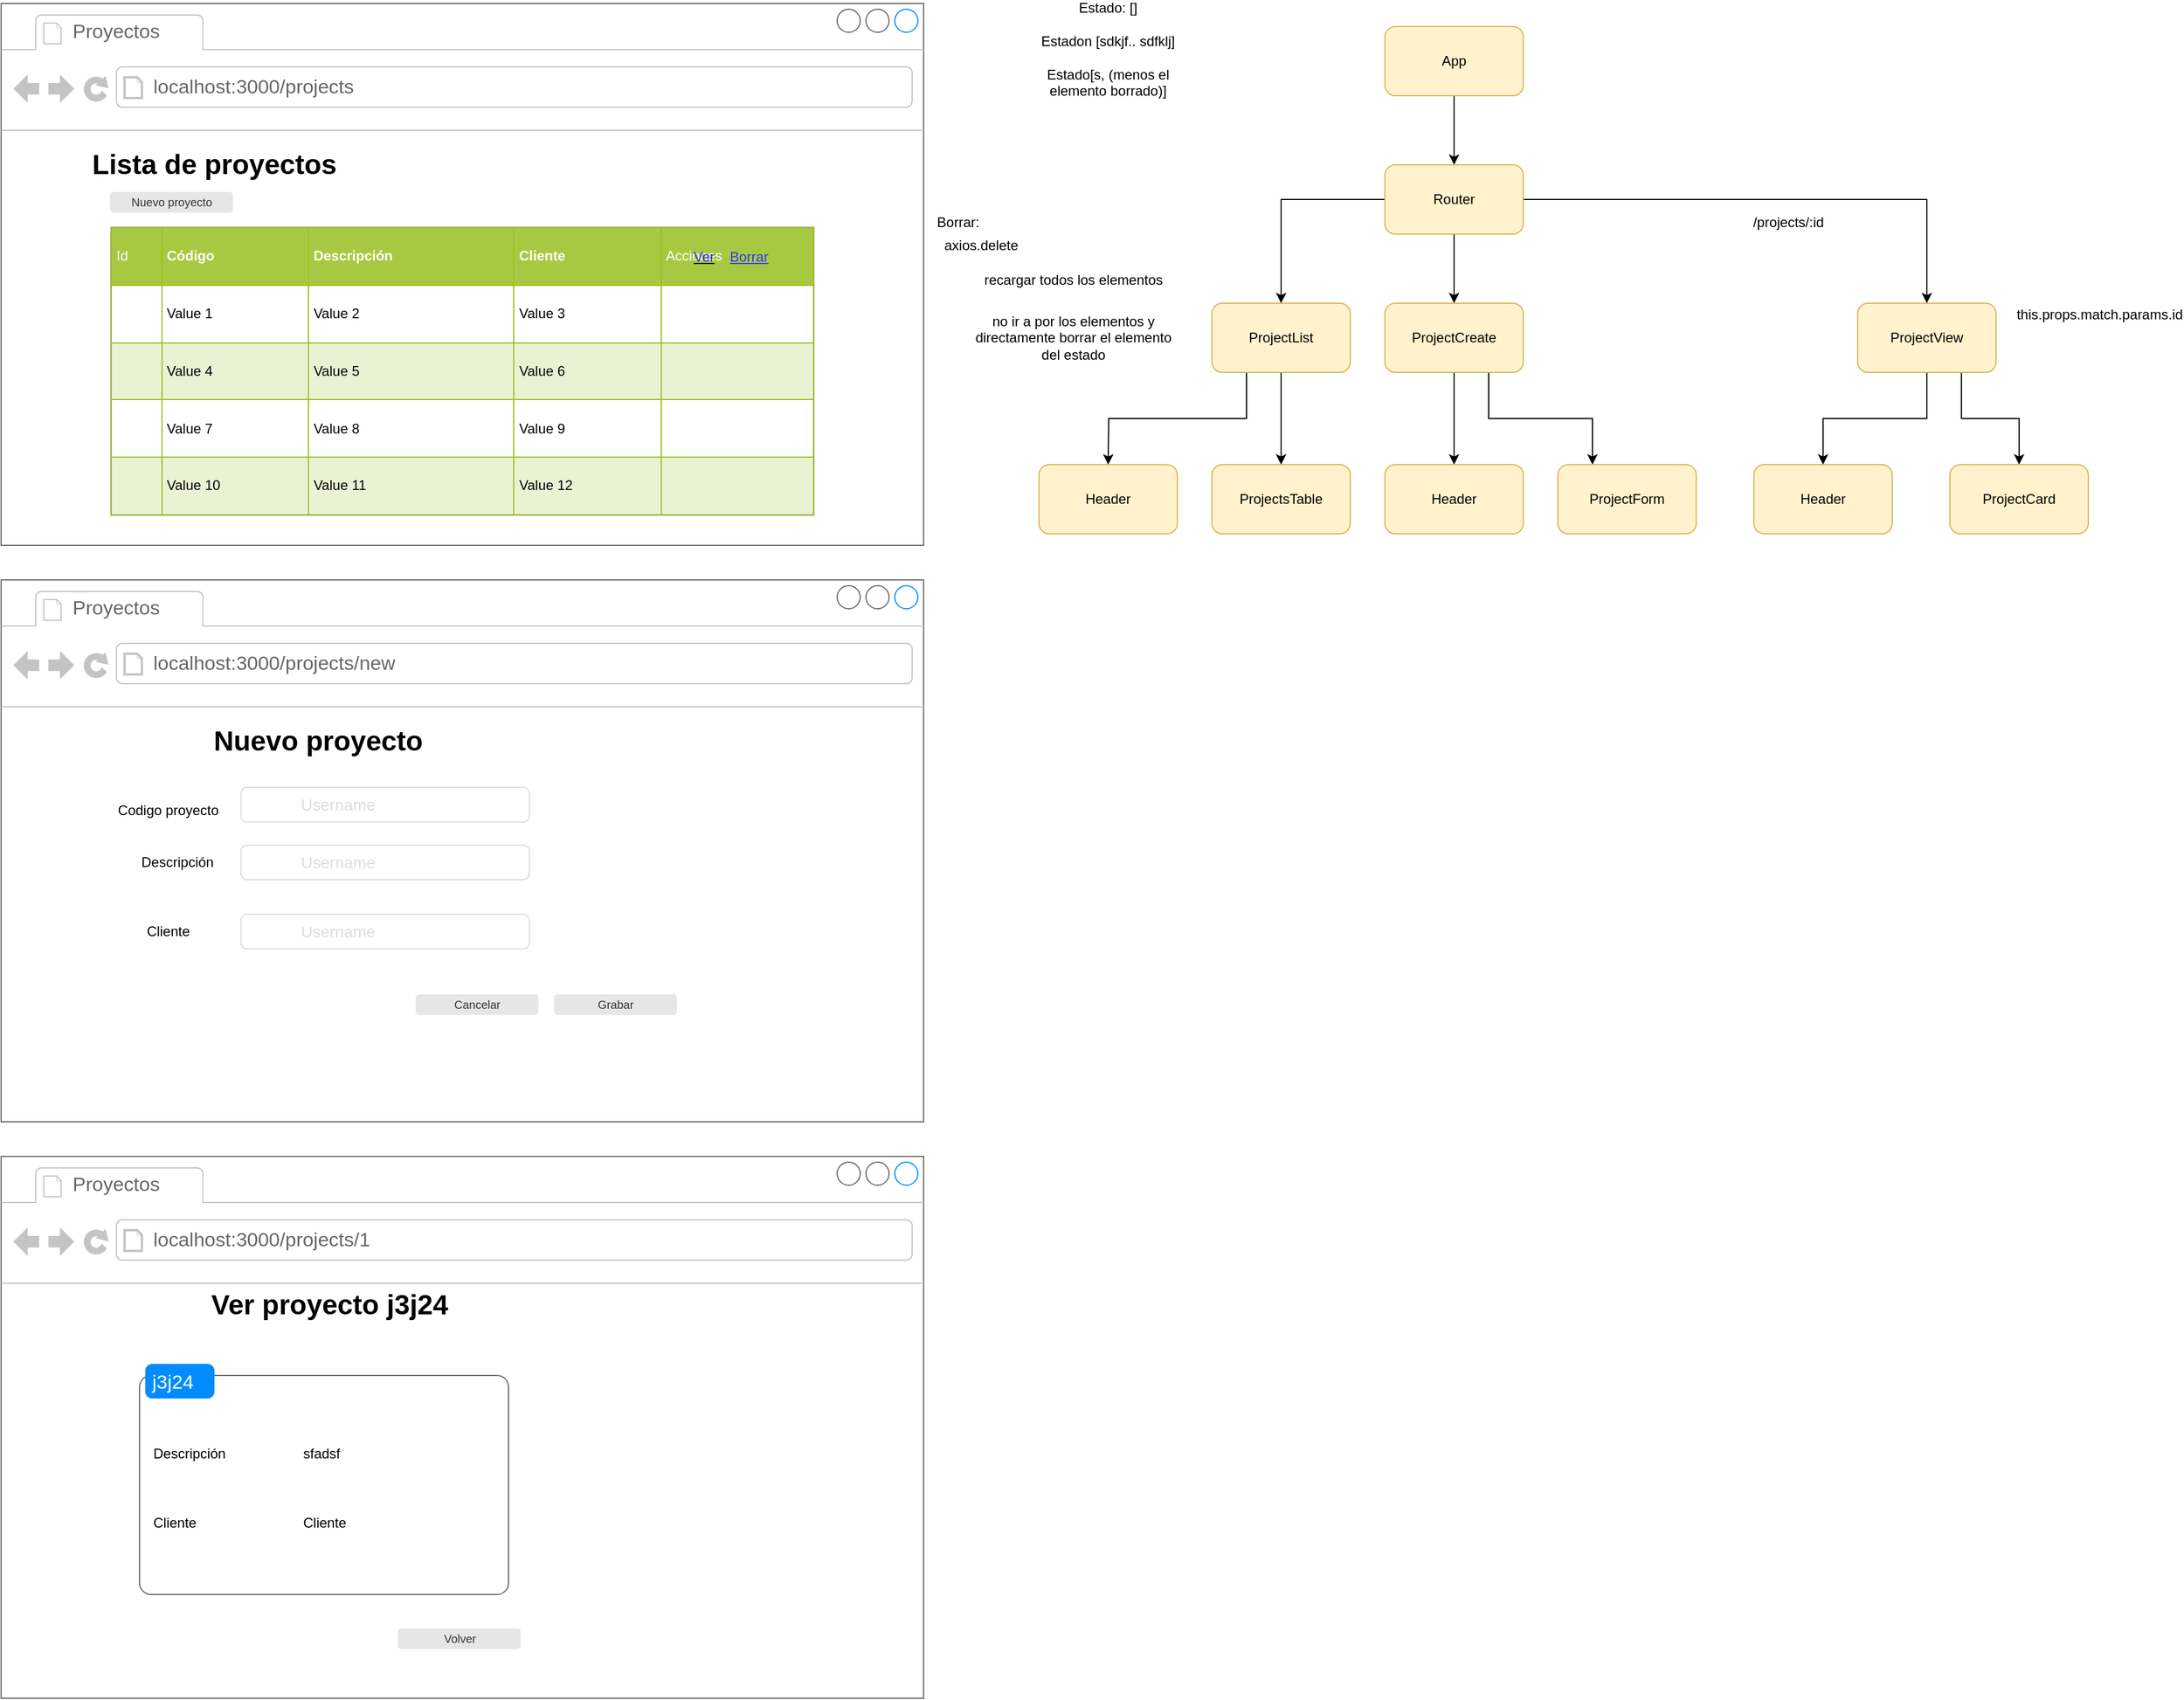 <mxfile version="12.6.5" type="device"><diagram id="rHYojLrfz9QL20GRpIJX" name="Page-1"><mxGraphModel dx="1977" dy="1185" grid="1" gridSize="10" guides="1" tooltips="1" connect="1" arrows="1" fold="1" page="1" pageScale="1" pageWidth="827" pageHeight="1169" math="0" shadow="0"><root><mxCell id="0"/><mxCell id="1" parent="0"/><mxCell id="DtceN5eTMDbfd5dTR_az-2" value="" style="strokeWidth=1;shadow=0;dashed=0;align=center;html=1;shape=mxgraph.mockup.containers.browserWindow;rSize=0;strokeColor=#666666;strokeColor2=#008cff;strokeColor3=#c4c4c4;mainText=,;recursiveResize=0;" parent="1" vertex="1"><mxGeometry x="70" y="30" width="800" height="470" as="geometry"/></mxCell><mxCell id="DtceN5eTMDbfd5dTR_az-3" value="Proyectos" style="strokeWidth=1;shadow=0;dashed=0;align=center;html=1;shape=mxgraph.mockup.containers.anchor;fontSize=17;fontColor=#666666;align=left;" parent="DtceN5eTMDbfd5dTR_az-2" vertex="1"><mxGeometry x="60" y="12" width="110" height="26" as="geometry"/></mxCell><mxCell id="DtceN5eTMDbfd5dTR_az-4" value="localhost:3000/projects" style="strokeWidth=1;shadow=0;dashed=0;align=center;html=1;shape=mxgraph.mockup.containers.anchor;rSize=0;fontSize=17;fontColor=#666666;align=left;" parent="DtceN5eTMDbfd5dTR_az-2" vertex="1"><mxGeometry x="130" y="60" width="250" height="26" as="geometry"/></mxCell><mxCell id="DtceN5eTMDbfd5dTR_az-5" value="&lt;table border=&quot;1&quot; width=&quot;100%&quot; cellpadding=&quot;4&quot; style=&quot;width: 100% ; height: 100% ; border-collapse: collapse&quot;&gt;&lt;tbody&gt;&lt;tr style=&quot;background-color: #a7c942 ; color: #ffffff ; border: 1px solid #98bf21&quot;&gt;&lt;td&gt;Id&lt;/td&gt;&lt;th align=&quot;left&quot;&gt;Código&lt;/th&gt;&lt;th align=&quot;left&quot;&gt;Descripción&lt;/th&gt;&lt;th align=&quot;left&quot;&gt;Cliente&lt;/th&gt;&lt;td&gt;Acciones&lt;/td&gt;&lt;/tr&gt;&lt;tr style=&quot;border: 1px solid #98bf21&quot;&gt;&lt;td&gt;&lt;br&gt;&lt;/td&gt;&lt;td&gt;Value 1&lt;/td&gt;&lt;td&gt;Value 2&lt;/td&gt;&lt;td&gt;Value 3&lt;/td&gt;&lt;td&gt;&lt;br&gt;&lt;/td&gt;&lt;/tr&gt;&lt;tr style=&quot;background-color: #eaf2d3 ; border: 1px solid #98bf21&quot;&gt;&lt;td&gt;&lt;br&gt;&lt;/td&gt;&lt;td&gt;Value 4&lt;/td&gt;&lt;td&gt;Value 5&lt;/td&gt;&lt;td&gt;Value 6&lt;/td&gt;&lt;td&gt;&lt;br&gt;&lt;/td&gt;&lt;/tr&gt;&lt;tr style=&quot;border: 1px solid #98bf21&quot;&gt;&lt;td&gt;&lt;br&gt;&lt;/td&gt;&lt;td&gt;Value 7&lt;/td&gt;&lt;td&gt;Value 8&lt;/td&gt;&lt;td&gt;Value 9&lt;/td&gt;&lt;td&gt;&lt;br&gt;&lt;/td&gt;&lt;/tr&gt;&lt;tr style=&quot;background-color: #eaf2d3 ; border: 1px solid #98bf21&quot;&gt;&lt;td&gt;&lt;br&gt;&lt;/td&gt;&lt;td&gt;Value 10&lt;/td&gt;&lt;td&gt;Value 11&lt;/td&gt;&lt;td&gt;Value 12&lt;/td&gt;&lt;td&gt;&lt;br&gt;&lt;/td&gt;&lt;/tr&gt;&lt;/tbody&gt;&lt;/table&gt;" style="text;html=1;strokeColor=#c0c0c0;fillColor=#ffffff;overflow=fill;rounded=0;" parent="DtceN5eTMDbfd5dTR_az-2" vertex="1"><mxGeometry x="95" y="194" width="610" height="250" as="geometry"/></mxCell><mxCell id="DtceN5eTMDbfd5dTR_az-8" value="Nuevo proyecto" style="rounded=1;html=1;shadow=0;dashed=0;whiteSpace=wrap;fontSize=10;fillColor=#E6E6E6;align=center;strokeColor=#E6E6E6;fontColor=#333333;" parent="DtceN5eTMDbfd5dTR_az-2" vertex="1"><mxGeometry x="95" y="164" width="105.5" height="16.88" as="geometry"/></mxCell><mxCell id="DtceN5eTMDbfd5dTR_az-56" value="&lt;u&gt;&lt;font color=&quot;#3333ff&quot;&gt;Ver&lt;/font&gt;&lt;/u&gt;&amp;nbsp; &amp;nbsp; &lt;font color=&quot;#3333ff&quot;&gt;&lt;u&gt;Borrar&lt;/u&gt;&lt;/font&gt;" style="text;html=1;strokeColor=none;fillColor=none;align=center;verticalAlign=middle;whiteSpace=wrap;rounded=0;" parent="DtceN5eTMDbfd5dTR_az-2" vertex="1"><mxGeometry x="586" y="210" width="94" height="20" as="geometry"/></mxCell><mxCell id="DtceN5eTMDbfd5dTR_az-89" value="Lista de proyectos" style="text;html=1;strokeColor=none;fillColor=none;align=center;verticalAlign=middle;whiteSpace=wrap;rounded=0;fontStyle=1;fontSize=24;" parent="DtceN5eTMDbfd5dTR_az-2" vertex="1"><mxGeometry x="20" y="130" width="330" height="20" as="geometry"/></mxCell><mxCell id="DtceN5eTMDbfd5dTR_az-9" value="" style="strokeWidth=1;shadow=0;dashed=0;align=center;html=1;shape=mxgraph.mockup.containers.browserWindow;rSize=0;strokeColor=#666666;strokeColor2=#008cff;strokeColor3=#c4c4c4;mainText=,;recursiveResize=0;" parent="1" vertex="1"><mxGeometry x="70" y="530" width="800" height="470" as="geometry"/></mxCell><mxCell id="DtceN5eTMDbfd5dTR_az-10" value="Proyectos" style="strokeWidth=1;shadow=0;dashed=0;align=center;html=1;shape=mxgraph.mockup.containers.anchor;fontSize=17;fontColor=#666666;align=left;" parent="DtceN5eTMDbfd5dTR_az-9" vertex="1"><mxGeometry x="60" y="12" width="110" height="26" as="geometry"/></mxCell><mxCell id="DtceN5eTMDbfd5dTR_az-11" value="localhost:3000/projects/new" style="strokeWidth=1;shadow=0;dashed=0;align=center;html=1;shape=mxgraph.mockup.containers.anchor;rSize=0;fontSize=17;fontColor=#666666;align=left;" parent="DtceN5eTMDbfd5dTR_az-9" vertex="1"><mxGeometry x="130" y="60" width="250" height="26" as="geometry"/></mxCell><mxCell id="DtceN5eTMDbfd5dTR_az-14" value="Username" style="html=1;shadow=0;dashed=0;shape=mxgraph.bootstrap.rrect;rSize=5;strokeColor=#dddddd;spacingLeft=50;fontSize=14;align=left;fontColor=#dddddd;whiteSpace=wrap;" parent="DtceN5eTMDbfd5dTR_az-9" vertex="1"><mxGeometry x="208" y="180" width="250" height="30" as="geometry"/></mxCell><mxCell id="DtceN5eTMDbfd5dTR_az-17" value="Username" style="html=1;shadow=0;dashed=0;shape=mxgraph.bootstrap.rrect;rSize=5;strokeColor=#dddddd;spacingLeft=50;fontSize=14;align=left;fontColor=#dddddd;whiteSpace=wrap;" parent="DtceN5eTMDbfd5dTR_az-9" vertex="1"><mxGeometry x="208" y="290" width="250" height="30" as="geometry"/></mxCell><mxCell id="DtceN5eTMDbfd5dTR_az-16" value="Username" style="html=1;shadow=0;dashed=0;shape=mxgraph.bootstrap.rrect;rSize=5;strokeColor=#dddddd;spacingLeft=50;fontSize=14;align=left;fontColor=#dddddd;whiteSpace=wrap;" parent="DtceN5eTMDbfd5dTR_az-9" vertex="1"><mxGeometry x="208" y="230" width="250" height="30" as="geometry"/></mxCell><mxCell id="DtceN5eTMDbfd5dTR_az-18" value="Codigo proyecto" style="text;html=1;strokeColor=none;fillColor=none;align=center;verticalAlign=middle;whiteSpace=wrap;rounded=0;" parent="DtceN5eTMDbfd5dTR_az-9" vertex="1"><mxGeometry x="90" y="190" width="110" height="20" as="geometry"/></mxCell><mxCell id="DtceN5eTMDbfd5dTR_az-20" value="Cliente" style="text;html=1;strokeColor=none;fillColor=none;align=center;verticalAlign=middle;whiteSpace=wrap;rounded=0;" parent="DtceN5eTMDbfd5dTR_az-9" vertex="1"><mxGeometry x="90" y="295" width="110" height="20" as="geometry"/></mxCell><mxCell id="DtceN5eTMDbfd5dTR_az-19" value="Descripción" style="text;html=1;strokeColor=none;fillColor=none;align=center;verticalAlign=middle;whiteSpace=wrap;rounded=0;" parent="DtceN5eTMDbfd5dTR_az-9" vertex="1"><mxGeometry x="98" y="235" width="110" height="20" as="geometry"/></mxCell><mxCell id="DtceN5eTMDbfd5dTR_az-26" value="Grabar" style="rounded=1;html=1;shadow=0;dashed=0;whiteSpace=wrap;fontSize=10;fillColor=#E6E6E6;align=center;strokeColor=#E6E6E6;fontColor=#333333;" parent="DtceN5eTMDbfd5dTR_az-9" vertex="1"><mxGeometry x="480" y="360" width="105.5" height="16.88" as="geometry"/></mxCell><mxCell id="DtceN5eTMDbfd5dTR_az-55" value="Cancelar" style="rounded=1;html=1;shadow=0;dashed=0;whiteSpace=wrap;fontSize=10;fillColor=#E6E6E6;align=center;strokeColor=#E6E6E6;fontColor=#333333;" parent="DtceN5eTMDbfd5dTR_az-9" vertex="1"><mxGeometry x="360" y="360" width="105.5" height="16.88" as="geometry"/></mxCell><mxCell id="DtceN5eTMDbfd5dTR_az-75" value="Nuevo proyecto" style="text;html=1;strokeColor=none;fillColor=none;align=center;verticalAlign=middle;whiteSpace=wrap;rounded=0;fontStyle=1;fontSize=24;" parent="DtceN5eTMDbfd5dTR_az-9" vertex="1"><mxGeometry x="110" y="130" width="330" height="20" as="geometry"/></mxCell><mxCell id="DtceN5eTMDbfd5dTR_az-51" style="edgeStyle=orthogonalEdgeStyle;rounded=0;orthogonalLoop=1;jettySize=auto;html=1;" parent="1" source="DtceN5eTMDbfd5dTR_az-41" target="DtceN5eTMDbfd5dTR_az-47" edge="1"><mxGeometry relative="1" as="geometry"/></mxCell><mxCell id="DtceN5eTMDbfd5dTR_az-41" value="App" style="rounded=1;whiteSpace=wrap;html=1;fillColor=#fff2cc;strokeColor=#d6b656;" parent="1" vertex="1"><mxGeometry x="1270" y="50" width="120" height="60" as="geometry"/></mxCell><mxCell id="DtceN5eTMDbfd5dTR_az-53" value="" style="edgeStyle=orthogonalEdgeStyle;rounded=0;orthogonalLoop=1;jettySize=auto;html=1;" parent="1" source="DtceN5eTMDbfd5dTR_az-42" target="DtceN5eTMDbfd5dTR_az-52" edge="1"><mxGeometry relative="1" as="geometry"/></mxCell><mxCell id="DtceN5eTMDbfd5dTR_az-91" style="edgeStyle=orthogonalEdgeStyle;rounded=0;orthogonalLoop=1;jettySize=auto;html=1;exitX=0.25;exitY=1;exitDx=0;exitDy=0;entryX=0.5;entryY=0;entryDx=0;entryDy=0;fontSize=24;" parent="1" source="DtceN5eTMDbfd5dTR_az-42" edge="1"><mxGeometry relative="1" as="geometry"><mxPoint x="1030" y="430" as="targetPoint"/></mxGeometry></mxCell><mxCell id="DtceN5eTMDbfd5dTR_az-42" value="ProjectList" style="rounded=1;whiteSpace=wrap;html=1;fillColor=#fff2cc;strokeColor=#d6b656;" parent="1" vertex="1"><mxGeometry x="1120" y="290" width="120" height="60" as="geometry"/></mxCell><mxCell id="DtceN5eTMDbfd5dTR_az-52" value="ProjectsTable" style="rounded=1;whiteSpace=wrap;html=1;fillColor=#fff2cc;strokeColor=#d6b656;" parent="1" vertex="1"><mxGeometry x="1120" y="430" width="120" height="60" as="geometry"/></mxCell><mxCell id="DtceN5eTMDbfd5dTR_az-96" style="edgeStyle=orthogonalEdgeStyle;rounded=0;orthogonalLoop=1;jettySize=auto;html=1;fontSize=24;" parent="1" source="DtceN5eTMDbfd5dTR_az-44" target="DtceN5eTMDbfd5dTR_az-95" edge="1"><mxGeometry relative="1" as="geometry"/></mxCell><mxCell id="DtceN5eTMDbfd5dTR_az-97" style="edgeStyle=orthogonalEdgeStyle;rounded=0;orthogonalLoop=1;jettySize=auto;html=1;exitX=0.75;exitY=1;exitDx=0;exitDy=0;entryX=0.25;entryY=0;entryDx=0;entryDy=0;fontSize=24;" parent="1" source="DtceN5eTMDbfd5dTR_az-44" target="DtceN5eTMDbfd5dTR_az-93" edge="1"><mxGeometry relative="1" as="geometry"/></mxCell><mxCell id="DtceN5eTMDbfd5dTR_az-44" value="ProjectCreate" style="rounded=1;whiteSpace=wrap;html=1;fillColor=#fff2cc;strokeColor=#d6b656;" parent="1" vertex="1"><mxGeometry x="1270" y="290" width="120" height="60" as="geometry"/></mxCell><mxCell id="DtceN5eTMDbfd5dTR_az-98" style="edgeStyle=orthogonalEdgeStyle;rounded=0;orthogonalLoop=1;jettySize=auto;html=1;entryX=0.5;entryY=0;entryDx=0;entryDy=0;fontSize=24;" parent="1" source="DtceN5eTMDbfd5dTR_az-45" target="DtceN5eTMDbfd5dTR_az-94" edge="1"><mxGeometry relative="1" as="geometry"/></mxCell><mxCell id="DtceN5eTMDbfd5dTR_az-100" style="edgeStyle=orthogonalEdgeStyle;rounded=0;orthogonalLoop=1;jettySize=auto;html=1;exitX=0.75;exitY=1;exitDx=0;exitDy=0;fontSize=24;" parent="1" source="DtceN5eTMDbfd5dTR_az-45" target="DtceN5eTMDbfd5dTR_az-99" edge="1"><mxGeometry relative="1" as="geometry"/></mxCell><mxCell id="DtceN5eTMDbfd5dTR_az-45" value="ProjectView" style="rounded=1;whiteSpace=wrap;html=1;fillColor=#fff2cc;strokeColor=#d6b656;" parent="1" vertex="1"><mxGeometry x="1680" y="290" width="120" height="60" as="geometry"/></mxCell><mxCell id="DtceN5eTMDbfd5dTR_az-48" style="edgeStyle=orthogonalEdgeStyle;rounded=0;orthogonalLoop=1;jettySize=auto;html=1;entryX=0.5;entryY=0;entryDx=0;entryDy=0;" parent="1" source="DtceN5eTMDbfd5dTR_az-47" target="DtceN5eTMDbfd5dTR_az-42" edge="1"><mxGeometry relative="1" as="geometry"/></mxCell><mxCell id="DtceN5eTMDbfd5dTR_az-49" style="edgeStyle=orthogonalEdgeStyle;rounded=0;orthogonalLoop=1;jettySize=auto;html=1;" parent="1" source="DtceN5eTMDbfd5dTR_az-47" target="DtceN5eTMDbfd5dTR_az-44" edge="1"><mxGeometry relative="1" as="geometry"/></mxCell><mxCell id="DtceN5eTMDbfd5dTR_az-50" style="edgeStyle=orthogonalEdgeStyle;rounded=0;orthogonalLoop=1;jettySize=auto;html=1;entryX=0.5;entryY=0;entryDx=0;entryDy=0;" parent="1" source="DtceN5eTMDbfd5dTR_az-47" target="DtceN5eTMDbfd5dTR_az-45" edge="1"><mxGeometry relative="1" as="geometry"/></mxCell><mxCell id="DtceN5eTMDbfd5dTR_az-47" value="Router" style="rounded=1;whiteSpace=wrap;html=1;fillColor=#fff2cc;strokeColor=#d6b656;" parent="1" vertex="1"><mxGeometry x="1270" y="170" width="120" height="60" as="geometry"/></mxCell><mxCell id="DtceN5eTMDbfd5dTR_az-57" value="" style="strokeWidth=1;shadow=0;dashed=0;align=center;html=1;shape=mxgraph.mockup.containers.browserWindow;rSize=0;strokeColor=#666666;strokeColor2=#008cff;strokeColor3=#c4c4c4;mainText=,;recursiveResize=0;" parent="1" vertex="1"><mxGeometry x="70" y="1030" width="800" height="470" as="geometry"/></mxCell><mxCell id="DtceN5eTMDbfd5dTR_az-58" value="Proyectos" style="strokeWidth=1;shadow=0;dashed=0;align=center;html=1;shape=mxgraph.mockup.containers.anchor;fontSize=17;fontColor=#666666;align=left;" parent="DtceN5eTMDbfd5dTR_az-57" vertex="1"><mxGeometry x="60" y="12" width="110" height="26" as="geometry"/></mxCell><mxCell id="DtceN5eTMDbfd5dTR_az-59" value="localhost:3000/projects/1" style="strokeWidth=1;shadow=0;dashed=0;align=center;html=1;shape=mxgraph.mockup.containers.anchor;rSize=0;fontSize=17;fontColor=#666666;align=left;" parent="DtceN5eTMDbfd5dTR_az-57" vertex="1"><mxGeometry x="130" y="60" width="250" height="26" as="geometry"/></mxCell><mxCell id="DtceN5eTMDbfd5dTR_az-66" value="Volver" style="rounded=1;html=1;shadow=0;dashed=0;whiteSpace=wrap;fontSize=10;fillColor=#E6E6E6;align=center;strokeColor=#E6E6E6;fontColor=#333333;" parent="DtceN5eTMDbfd5dTR_az-57" vertex="1"><mxGeometry x="344.5" y="410" width="105.5" height="16.88" as="geometry"/></mxCell><mxCell id="DtceN5eTMDbfd5dTR_az-76" value="Ver proyecto j3j24" style="text;html=1;strokeColor=none;fillColor=none;align=center;verticalAlign=middle;whiteSpace=wrap;rounded=0;fontStyle=1;fontSize=24;" parent="DtceN5eTMDbfd5dTR_az-57" vertex="1"><mxGeometry x="120" y="119" width="330" height="20" as="geometry"/></mxCell><mxCell id="DtceN5eTMDbfd5dTR_az-103" value="" style="shape=mxgraph.mockup.containers.marginRect;rectMarginTop=10;strokeColor=#666666;strokeWidth=1;dashed=0;rounded=1;arcSize=5;recursiveResize=0;fontSize=24;" parent="DtceN5eTMDbfd5dTR_az-57" vertex="1"><mxGeometry x="120" y="180" width="320" height="200" as="geometry"/></mxCell><mxCell id="DtceN5eTMDbfd5dTR_az-104" value="j3j24" style="shape=rect;strokeColor=none;fillColor=#008cff;strokeWidth=1;dashed=0;rounded=1;arcSize=20;fontColor=#ffffff;fontSize=17;spacing=2;spacingTop=-2;align=left;autosize=1;spacingLeft=4;resizeWidth=0;resizeHeight=0;perimeter=none;" parent="DtceN5eTMDbfd5dTR_az-103" vertex="1"><mxGeometry x="5" width="60" height="30" as="geometry"/></mxCell><mxCell id="DtceN5eTMDbfd5dTR_az-65" value="Descripción" style="text;html=1;strokeColor=none;fillColor=none;align=left;verticalAlign=middle;whiteSpace=wrap;rounded=0;" parent="DtceN5eTMDbfd5dTR_az-103" vertex="1"><mxGeometry x="10" y="67.5" width="110" height="20" as="geometry"/></mxCell><mxCell id="DtceN5eTMDbfd5dTR_az-69" value="sfadsf" style="text;html=1;strokeColor=none;fillColor=none;align=left;verticalAlign=middle;whiteSpace=wrap;rounded=0;" parent="DtceN5eTMDbfd5dTR_az-103" vertex="1"><mxGeometry x="140" y="67.5" width="40" height="20" as="geometry"/></mxCell><mxCell id="DtceN5eTMDbfd5dTR_az-64" value="Cliente" style="text;html=1;strokeColor=none;fillColor=none;align=left;verticalAlign=middle;whiteSpace=wrap;rounded=0;" parent="DtceN5eTMDbfd5dTR_az-103" vertex="1"><mxGeometry x="10" y="127.5" width="110" height="20" as="geometry"/></mxCell><mxCell id="DtceN5eTMDbfd5dTR_az-70" value="Cliente" style="text;html=1;strokeColor=none;fillColor=none;align=left;verticalAlign=middle;whiteSpace=wrap;rounded=0;" parent="DtceN5eTMDbfd5dTR_az-103" vertex="1"><mxGeometry x="140" y="127.5" width="40" height="20" as="geometry"/></mxCell><mxCell id="DtceN5eTMDbfd5dTR_az-71" value="Borrar:" style="text;html=1;strokeColor=none;fillColor=none;align=center;verticalAlign=middle;whiteSpace=wrap;rounded=0;" parent="1" vertex="1"><mxGeometry x="880" y="210" width="40" height="20" as="geometry"/></mxCell><mxCell id="DtceN5eTMDbfd5dTR_az-72" value="axios.delete" style="text;html=1;strokeColor=none;fillColor=none;align=center;verticalAlign=middle;whiteSpace=wrap;rounded=0;" parent="1" vertex="1"><mxGeometry x="900" y="230" width="40" height="20" as="geometry"/></mxCell><mxCell id="DtceN5eTMDbfd5dTR_az-73" value="recargar todos los elementos" style="text;html=1;strokeColor=none;fillColor=none;align=center;verticalAlign=middle;whiteSpace=wrap;rounded=0;" parent="1" vertex="1"><mxGeometry x="910" y="260" width="180" height="20" as="geometry"/></mxCell><mxCell id="DtceN5eTMDbfd5dTR_az-74" value="no ir a por los elementos y directamente borrar el elemento del estado" style="text;html=1;strokeColor=none;fillColor=none;align=center;verticalAlign=middle;whiteSpace=wrap;rounded=0;" parent="1" vertex="1"><mxGeometry x="910" y="310" width="180" height="20" as="geometry"/></mxCell><mxCell id="DtceN5eTMDbfd5dTR_az-92" value="Header" style="rounded=1;whiteSpace=wrap;html=1;fillColor=#fff2cc;strokeColor=#d6b656;" parent="1" vertex="1"><mxGeometry x="970" y="430" width="120" height="60" as="geometry"/></mxCell><mxCell id="DtceN5eTMDbfd5dTR_az-93" value="ProjectForm" style="rounded=1;whiteSpace=wrap;html=1;fillColor=#fff2cc;strokeColor=#d6b656;" parent="1" vertex="1"><mxGeometry x="1420" y="430" width="120" height="60" as="geometry"/></mxCell><mxCell id="DtceN5eTMDbfd5dTR_az-94" value="Header" style="rounded=1;whiteSpace=wrap;html=1;fillColor=#fff2cc;strokeColor=#d6b656;" parent="1" vertex="1"><mxGeometry x="1590" y="430" width="120" height="60" as="geometry"/></mxCell><mxCell id="DtceN5eTMDbfd5dTR_az-95" value="Header" style="rounded=1;whiteSpace=wrap;html=1;fillColor=#fff2cc;strokeColor=#d6b656;" parent="1" vertex="1"><mxGeometry x="1270" y="430" width="120" height="60" as="geometry"/></mxCell><mxCell id="DtceN5eTMDbfd5dTR_az-99" value="ProjectCard" style="rounded=1;whiteSpace=wrap;html=1;fillColor=#fff2cc;strokeColor=#d6b656;" parent="1" vertex="1"><mxGeometry x="1760" y="430" width="120" height="60" as="geometry"/></mxCell><mxCell id="DtceN5eTMDbfd5dTR_az-101" value="/projects/:id" style="text;html=1;strokeColor=none;fillColor=none;align=center;verticalAlign=middle;whiteSpace=wrap;rounded=0;" parent="1" vertex="1"><mxGeometry x="1600" y="210" width="40" height="20" as="geometry"/></mxCell><mxCell id="DtceN5eTMDbfd5dTR_az-117" value="this.props.match.params.id" style="text;html=1;strokeColor=none;fillColor=none;align=center;verticalAlign=middle;whiteSpace=wrap;rounded=0;" parent="1" vertex="1"><mxGeometry x="1870" y="290" width="40" height="20" as="geometry"/></mxCell><mxCell id="iYF-pCGXaVdF2WQxbj8r-10" value="Estado: []&lt;br&gt;&lt;br&gt;Estadon [sdkjf.. sdfklj]&lt;br&gt;&lt;br&gt;Estado[s, (menos el elemento borrado)]" style="text;html=1;strokeColor=none;fillColor=none;align=center;verticalAlign=middle;whiteSpace=wrap;rounded=0;" vertex="1" parent="1"><mxGeometry x="970" y="60" width="120" height="20" as="geometry"/></mxCell></root></mxGraphModel></diagram></mxfile>